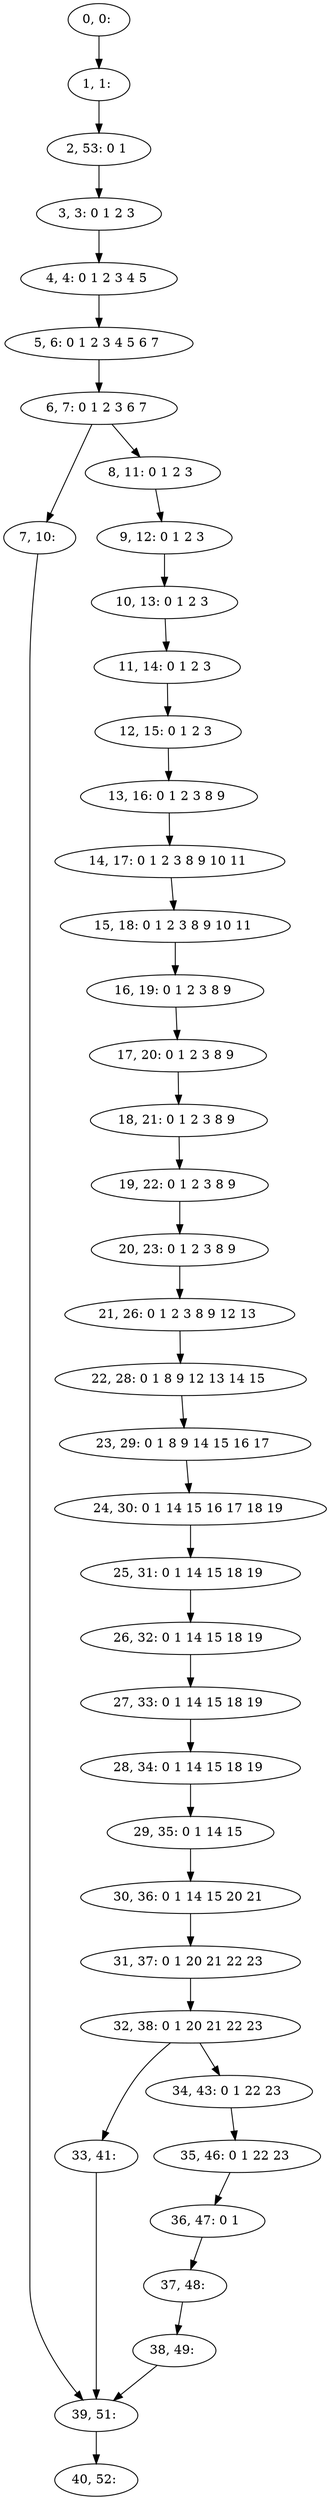 digraph G {
0[label="0, 0: "];
1[label="1, 1: "];
2[label="2, 53: 0 1 "];
3[label="3, 3: 0 1 2 3 "];
4[label="4, 4: 0 1 2 3 4 5 "];
5[label="5, 6: 0 1 2 3 4 5 6 7 "];
6[label="6, 7: 0 1 2 3 6 7 "];
7[label="7, 10: "];
8[label="8, 11: 0 1 2 3 "];
9[label="9, 12: 0 1 2 3 "];
10[label="10, 13: 0 1 2 3 "];
11[label="11, 14: 0 1 2 3 "];
12[label="12, 15: 0 1 2 3 "];
13[label="13, 16: 0 1 2 3 8 9 "];
14[label="14, 17: 0 1 2 3 8 9 10 11 "];
15[label="15, 18: 0 1 2 3 8 9 10 11 "];
16[label="16, 19: 0 1 2 3 8 9 "];
17[label="17, 20: 0 1 2 3 8 9 "];
18[label="18, 21: 0 1 2 3 8 9 "];
19[label="19, 22: 0 1 2 3 8 9 "];
20[label="20, 23: 0 1 2 3 8 9 "];
21[label="21, 26: 0 1 2 3 8 9 12 13 "];
22[label="22, 28: 0 1 8 9 12 13 14 15 "];
23[label="23, 29: 0 1 8 9 14 15 16 17 "];
24[label="24, 30: 0 1 14 15 16 17 18 19 "];
25[label="25, 31: 0 1 14 15 18 19 "];
26[label="26, 32: 0 1 14 15 18 19 "];
27[label="27, 33: 0 1 14 15 18 19 "];
28[label="28, 34: 0 1 14 15 18 19 "];
29[label="29, 35: 0 1 14 15 "];
30[label="30, 36: 0 1 14 15 20 21 "];
31[label="31, 37: 0 1 20 21 22 23 "];
32[label="32, 38: 0 1 20 21 22 23 "];
33[label="33, 41: "];
34[label="34, 43: 0 1 22 23 "];
35[label="35, 46: 0 1 22 23 "];
36[label="36, 47: 0 1 "];
37[label="37, 48: "];
38[label="38, 49: "];
39[label="39, 51: "];
40[label="40, 52: "];
0->1 ;
1->2 ;
2->3 ;
3->4 ;
4->5 ;
5->6 ;
6->7 ;
6->8 ;
7->39 ;
8->9 ;
9->10 ;
10->11 ;
11->12 ;
12->13 ;
13->14 ;
14->15 ;
15->16 ;
16->17 ;
17->18 ;
18->19 ;
19->20 ;
20->21 ;
21->22 ;
22->23 ;
23->24 ;
24->25 ;
25->26 ;
26->27 ;
27->28 ;
28->29 ;
29->30 ;
30->31 ;
31->32 ;
32->33 ;
32->34 ;
33->39 ;
34->35 ;
35->36 ;
36->37 ;
37->38 ;
38->39 ;
39->40 ;
}
